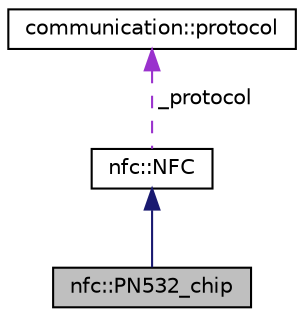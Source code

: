 digraph "nfc::PN532_chip"
{
  edge [fontname="Helvetica",fontsize="10",labelfontname="Helvetica",labelfontsize="10"];
  node [fontname="Helvetica",fontsize="10",shape=record];
  Node2 [label="nfc::PN532_chip",height=0.2,width=0.4,color="black", fillcolor="grey75", style="filled", fontcolor="black"];
  Node3 -> Node2 [dir="back",color="midnightblue",fontsize="10",style="solid",fontname="Helvetica"];
  Node3 [label="nfc::NFC",height=0.2,width=0.4,color="black", fillcolor="white", style="filled",URL="$classnfc_1_1NFC.html",tooltip="Pure abstract template class that can be implemented by any nfc reader. "];
  Node4 -> Node3 [dir="back",color="darkorchid3",fontsize="10",style="dashed",label=" _protocol" ,fontname="Helvetica"];
  Node4 [label="communication::protocol",height=0.2,width=0.4,color="black", fillcolor="white", style="filled",URL="$classcommunication_1_1protocol.html",tooltip="Abstract protocol class. "];
}
